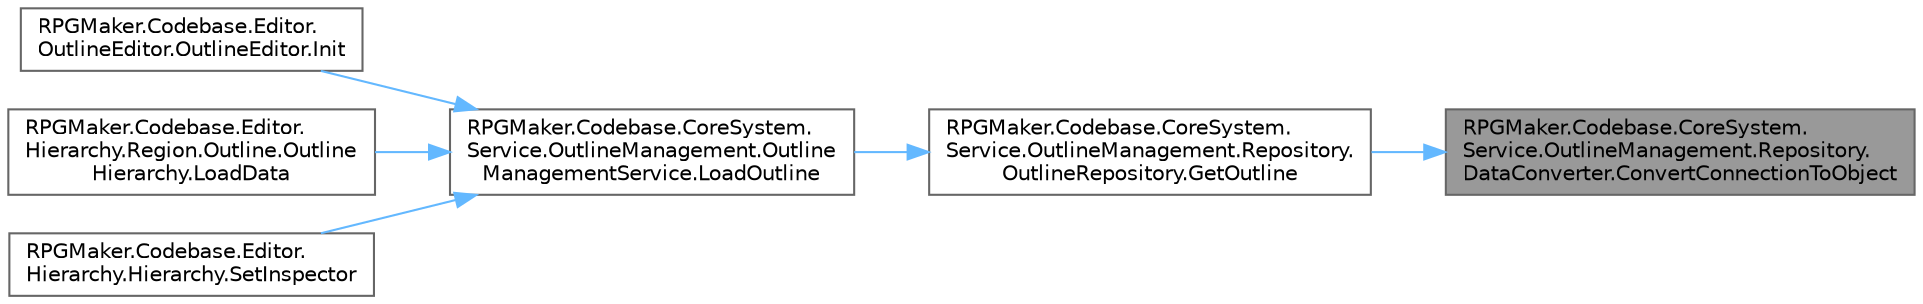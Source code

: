 digraph "RPGMaker.Codebase.CoreSystem.Service.OutlineManagement.Repository.DataConverter.ConvertConnectionToObject"
{
 // LATEX_PDF_SIZE
  bgcolor="transparent";
  edge [fontname=Helvetica,fontsize=10,labelfontname=Helvetica,labelfontsize=10];
  node [fontname=Helvetica,fontsize=10,shape=box,height=0.2,width=0.4];
  rankdir="RL";
  Node1 [id="Node000001",label="RPGMaker.Codebase.CoreSystem.\lService.OutlineManagement.Repository.\lDataConverter.ConvertConnectionToObject",height=0.2,width=0.4,color="gray40", fillcolor="grey60", style="filled", fontcolor="black",tooltip="😁 接続からオブジェクトへ変換"];
  Node1 -> Node2 [id="edge1_Node000001_Node000002",dir="back",color="steelblue1",style="solid",tooltip=" "];
  Node2 [id="Node000002",label="RPGMaker.Codebase.CoreSystem.\lService.OutlineManagement.Repository.\lOutlineRepository.GetOutline",height=0.2,width=0.4,color="grey40", fillcolor="white", style="filled",URL="$de/dff/class_r_p_g_maker_1_1_codebase_1_1_core_system_1_1_service_1_1_outline_management_1_1_repository_1_1_outline_repository.html#ab4206d0eabd2d2cc1353d1c44c69cb0e",tooltip="😁 アウトラインデータをJSONから読み出す."];
  Node2 -> Node3 [id="edge2_Node000002_Node000003",dir="back",color="steelblue1",style="solid",tooltip=" "];
  Node3 [id="Node000003",label="RPGMaker.Codebase.CoreSystem.\lService.OutlineManagement.Outline\lManagementService.LoadOutline",height=0.2,width=0.4,color="grey40", fillcolor="white", style="filled",URL="$da/dcb/class_r_p_g_maker_1_1_codebase_1_1_core_system_1_1_service_1_1_outline_management_1_1_outline_management_service.html#a9f1abc6a7ffa41bd499048bc45378600",tooltip="😁 輪郭読込"];
  Node3 -> Node4 [id="edge3_Node000003_Node000004",dir="back",color="steelblue1",style="solid",tooltip=" "];
  Node4 [id="Node000004",label="RPGMaker.Codebase.Editor.\lOutlineEditor.OutlineEditor.Init",height=0.2,width=0.4,color="grey40", fillcolor="white", style="filled",URL="$db/d92/class_r_p_g_maker_1_1_codebase_1_1_editor_1_1_outline_editor_1_1_outline_editor.html#a8d91943564882813b546335ccefbf445",tooltip=" "];
  Node3 -> Node5 [id="edge4_Node000003_Node000005",dir="back",color="steelblue1",style="solid",tooltip=" "];
  Node5 [id="Node000005",label="RPGMaker.Codebase.Editor.\lHierarchy.Region.Outline.Outline\lHierarchy.LoadData",height=0.2,width=0.4,color="grey40", fillcolor="white", style="filled",URL="$dd/d97/class_r_p_g_maker_1_1_codebase_1_1_editor_1_1_hierarchy_1_1_region_1_1_outline_1_1_outline_hierarchy.html#aaaeef04613f7643ee2901a8b0312d72e",tooltip="😁 データの読"];
  Node3 -> Node6 [id="edge5_Node000003_Node000006",dir="back",color="steelblue1",style="solid",tooltip=" "];
  Node6 [id="Node000006",label="RPGMaker.Codebase.Editor.\lHierarchy.Hierarchy.SetInspector",height=0.2,width=0.4,color="grey40", fillcolor="white", style="filled",URL="$de/ddc/class_r_p_g_maker_1_1_codebase_1_1_editor_1_1_hierarchy_1_1_hierarchy.html#a2b194448f5fcca77e60d5bc10f9ddbb7",tooltip="😁 最後に開いていたインスペクターを開く"];
}
